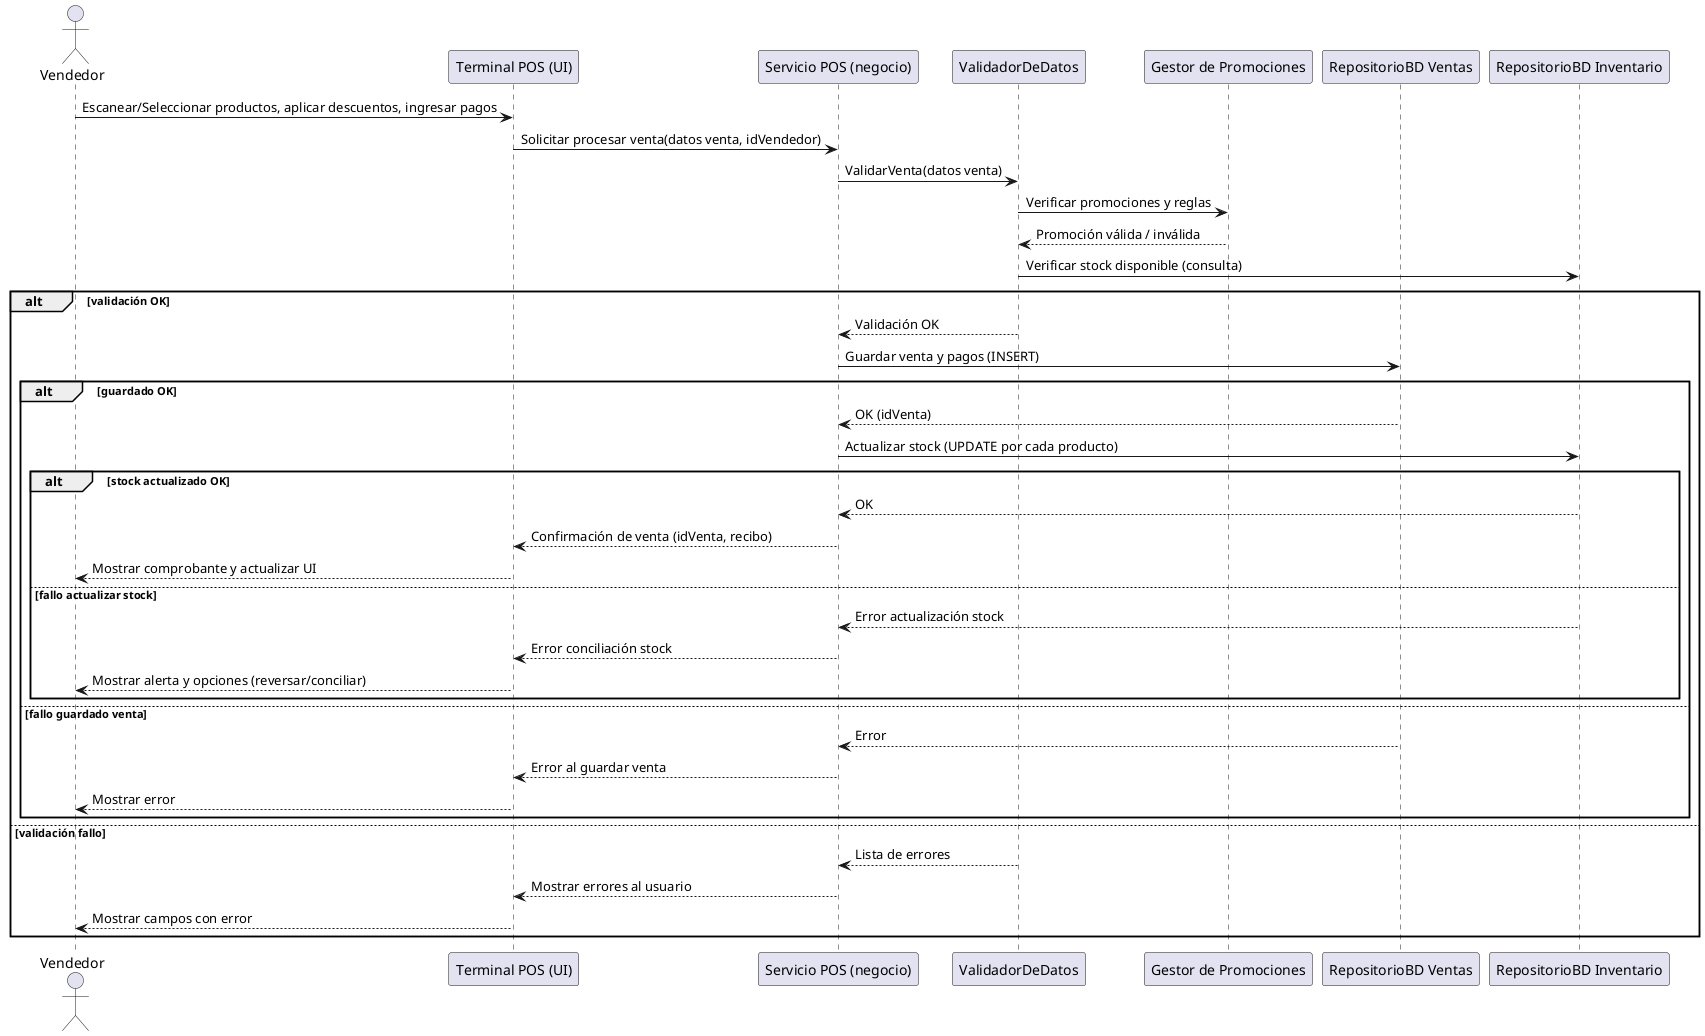 @startuml
actor "Vendedor" as Vendedor
participant "Terminal POS (UI)" as POS
participant "Servicio POS (negocio)" as ServicioPOS
participant "ValidadorDeDatos" as Validador
participant "Gestor de Promociones" as Promos
participant "RepositorioBD Ventas" as BDVentas
participant "RepositorioBD Inventario" as BDInv

Vendedor -> POS : Escanear/Seleccionar productos, aplicar descuentos, ingresar pagos
POS -> ServicioPOS : Solicitar procesar venta(datos venta, idVendedor)
ServicioPOS -> Validador : ValidarVenta(datos venta)
Validador -> Promos : Verificar promociones y reglas
Promos --> Validador : Promoción válida / inválida
Validador -> BDInv : Verificar stock disponible (consulta)
alt validación OK
  Validador --> ServicioPOS : Validación OK
  ServicioPOS -> BDVentas : Guardar venta y pagos (INSERT)
  alt guardado OK
    BDVentas --> ServicioPOS : OK (idVenta)
    ServicioPOS -> BDInv : Actualizar stock (UPDATE por cada producto)
    alt stock actualizado OK
      BDInv --> ServicioPOS : OK
      ServicioPOS --> POS : Confirmación de venta (idVenta, recibo)
      POS --> Vendedor : Mostrar comprobante y actualizar UI
    else fallo actualizar stock
      BDInv --> ServicioPOS : Error actualización stock
      ServicioPOS --> POS : Error conciliación stock
      POS --> Vendedor : Mostrar alerta y opciones (reversar/conciliar)
    end
  else fallo guardado venta
    BDVentas --> ServicioPOS : Error
    ServicioPOS --> POS : Error al guardar venta
    POS --> Vendedor : Mostrar error
  end
else validación fallo
  Validador --> ServicioPOS : Lista de errores
  ServicioPOS --> POS : Mostrar errores al usuario
  POS --> Vendedor : Mostrar campos con error
end
@enduml
